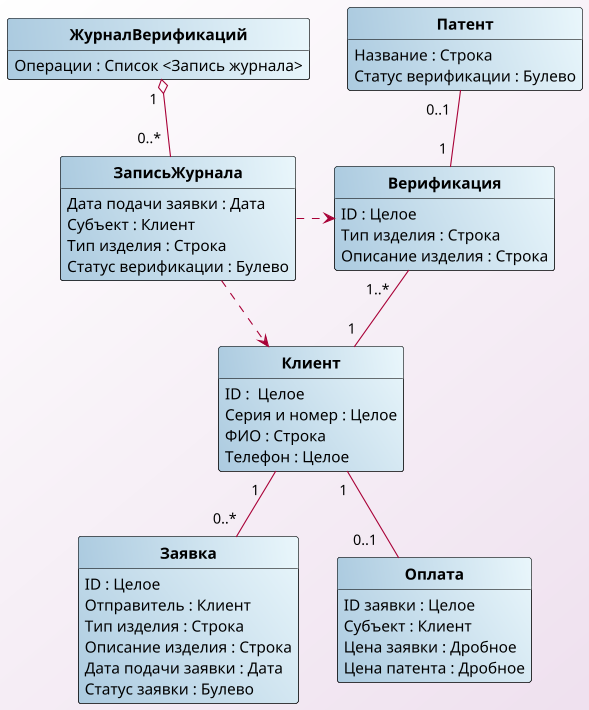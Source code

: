 @startuml
scale 1.1

skinparam {
backgroundColor white/#efe1ef

classBackgroundColor #accbe0\#eaf7fc
classbordercolor black

arrowColor #A80036

classFontSize 14
classFontStyle bold
classFontName Arial
classAttributeFontSize 14
classAttributeFontName calibri
}

hide class methods
hide class circle

class Клиент {
    ID :  Целое
    Серия и номер : Целое
    ФИО : Строка
    Телефон : Целое
}

class Заявка {
    ID : Целое
    Отправитель : Клиент
    Тип изделия : Строка
    Описание изделия : Строка
    Дата подачи заявки : Дата
    Статус заявки : Булево
}

class ЗаписьЖурнала {
    Дата подачи заявки : Дата
    Субъект : Клиент
    Тип изделия : Строка
    Статус верификации : Булево
}

class ЖурналВерификаций {
    Операции : Список <Запись журнала>
}

class Верификация {
  ID : Целое
  Тип изделия : Строка
  Описание изделия : Строка
}

class Патент {
    Название : Строка
    Статус верификации : Булево
}

class Оплата {
    ID заявки : Целое
    Субъект : Клиент
    Цена заявки : Дробное
    Цена патента : Дробное
}


Клиент " 1   " -- " 0..* " Заявка
Клиент " 1 " -- " 0..1    " Оплата

Верификация " 1..*   " -- " 1 " Клиент
ЗаписьЖурнала ..> Клиент
ЗаписьЖурнала .> Верификация

ЖурналВерификаций " 1 " o-- " 0..*  " ЗаписьЖурнала
Патент " 0..1  " -- " 1 " Верификация

@enduml